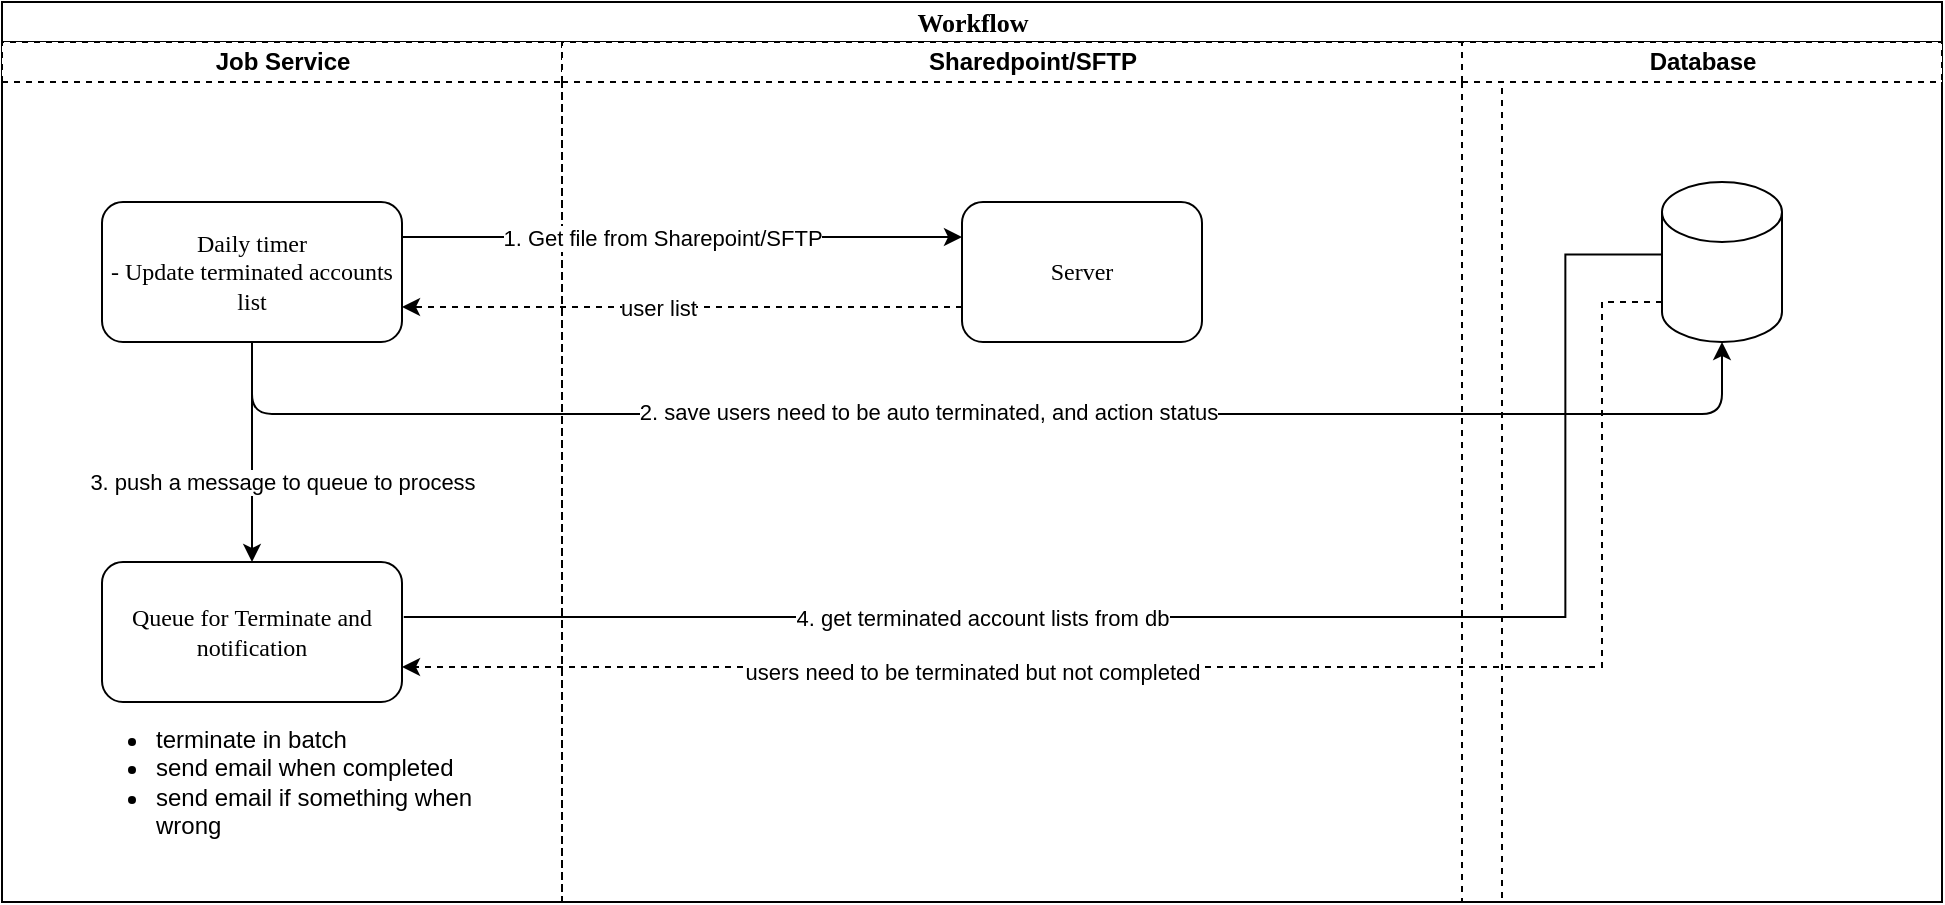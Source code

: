 <mxfile version="24.5.1" type="github">
  <diagram name="Page-1" id="74e2e168-ea6b-b213-b513-2b3c1d86103e">
    <mxGraphModel dx="1195" dy="615" grid="1" gridSize="10" guides="1" tooltips="1" connect="1" arrows="1" fold="1" page="1" pageScale="1" pageWidth="1100" pageHeight="850" background="none" math="0" shadow="0">
      <root>
        <mxCell id="0" />
        <mxCell id="1" parent="0" />
        <mxCell id="77e6c97f196da883-1" value="&lt;font style=&quot;font-size: 13px;&quot;&gt;Workflow&lt;/font&gt;" style="swimlane;html=1;childLayout=stackLayout;startSize=20;rounded=0;shadow=0;labelBackgroundColor=none;strokeWidth=1;fontFamily=Verdana;fontSize=8;align=center;" parent="1" vertex="1">
          <mxGeometry x="70" y="40" width="970" height="450" as="geometry" />
        </mxCell>
        <mxCell id="77e6c97f196da883-3" value="Job Service" style="swimlane;html=1;startSize=20;dashed=1;" parent="77e6c97f196da883-1" vertex="1">
          <mxGeometry y="20" width="280" height="430" as="geometry" />
        </mxCell>
        <mxCell id="77e6c97f196da883-11" value="&lt;font style=&quot;font-size: 12px;&quot;&gt;Daily timer&lt;/font&gt;&lt;div&gt;&lt;span style=&quot;font-size: 12px;&quot;&gt;- Update terminated accounts list&lt;/span&gt;&lt;/div&gt;" style="rounded=1;whiteSpace=wrap;html=1;shadow=0;labelBackgroundColor=none;strokeWidth=1;fontFamily=Verdana;fontSize=8;align=center;" parent="77e6c97f196da883-3" vertex="1">
          <mxGeometry x="50" y="80" width="150" height="70" as="geometry" />
        </mxCell>
        <mxCell id="C44f-9Xv0R-iDv7mBQcy-20" value="&lt;span style=&quot;font-size: 12px;&quot;&gt;Queue for&amp;nbsp;&lt;/span&gt;&lt;span style=&quot;font-size: 12px; background-color: initial;&quot;&gt;Terminate and notification&lt;/span&gt;" style="rounded=1;whiteSpace=wrap;html=1;shadow=0;labelBackgroundColor=none;strokeWidth=1;fontFamily=Verdana;fontSize=8;align=center;" vertex="1" parent="77e6c97f196da883-3">
          <mxGeometry x="50" y="260" width="150" height="70" as="geometry" />
        </mxCell>
        <mxCell id="C44f-9Xv0R-iDv7mBQcy-27" value="&lt;ul&gt;&lt;li&gt;terminate in batch&lt;/li&gt;&lt;li&gt;send email when completed&lt;/li&gt;&lt;li&gt;send email if something when wrong&lt;/li&gt;&lt;/ul&gt;" style="text;html=1;align=left;verticalAlign=middle;whiteSpace=wrap;rounded=0;" vertex="1" parent="77e6c97f196da883-3">
          <mxGeometry x="35" y="330" width="210" height="80" as="geometry" />
        </mxCell>
        <mxCell id="C44f-9Xv0R-iDv7mBQcy-30" value="" style="endArrow=classic;html=1;rounded=0;exitX=0.5;exitY=1;exitDx=0;exitDy=0;entryX=0.5;entryY=0;entryDx=0;entryDy=0;" edge="1" parent="77e6c97f196da883-3" source="77e6c97f196da883-11" target="C44f-9Xv0R-iDv7mBQcy-20">
          <mxGeometry width="50" height="50" relative="1" as="geometry">
            <mxPoint x="410" y="190" as="sourcePoint" />
            <mxPoint x="460" y="140" as="targetPoint" />
          </mxGeometry>
        </mxCell>
        <mxCell id="C44f-9Xv0R-iDv7mBQcy-31" value="3. push a message to queue to process" style="edgeLabel;html=1;align=center;verticalAlign=middle;resizable=0;points=[];" vertex="1" connectable="0" parent="C44f-9Xv0R-iDv7mBQcy-30">
          <mxGeometry x="0.091" y="-1" relative="1" as="geometry">
            <mxPoint x="16" y="10" as="offset" />
          </mxGeometry>
        </mxCell>
        <mxCell id="C44f-9Xv0R-iDv7mBQcy-4" value="Sharedpoint/SFTP" style="swimlane;html=1;startSize=20;swimlaneLine=1;dashed=1;" vertex="1" parent="77e6c97f196da883-1">
          <mxGeometry x="280" y="20" width="470" height="430" as="geometry" />
        </mxCell>
        <mxCell id="C44f-9Xv0R-iDv7mBQcy-6" value="&lt;font style=&quot;font-size: 12px;&quot;&gt;Server&lt;/font&gt;" style="rounded=1;whiteSpace=wrap;html=1;shadow=0;labelBackgroundColor=none;strokeWidth=1;fontFamily=Verdana;fontSize=8;align=center;" vertex="1" parent="C44f-9Xv0R-iDv7mBQcy-4">
          <mxGeometry x="200" y="80" width="120" height="70" as="geometry" />
        </mxCell>
        <mxCell id="C44f-9Xv0R-iDv7mBQcy-22" value="" style="endArrow=classic;html=1;rounded=0;edgeStyle=elbowEdgeStyle;exitX=1.006;exitY=0.393;exitDx=0;exitDy=0;entryX=-0.028;entryY=0.594;entryDx=0;entryDy=0;entryPerimeter=0;exitPerimeter=0;" edge="1" parent="C44f-9Xv0R-iDv7mBQcy-4" source="C44f-9Xv0R-iDv7mBQcy-20">
          <mxGeometry width="50" height="50" relative="1" as="geometry">
            <mxPoint x="-58.32" y="283.74" as="sourcePoint" />
            <mxPoint x="570.0" y="106.26" as="targetPoint" />
            <Array as="points">
              <mxPoint x="501.68" y="198.74" />
            </Array>
          </mxGeometry>
        </mxCell>
        <mxCell id="C44f-9Xv0R-iDv7mBQcy-23" value="4. get terminated account lists from db" style="edgeLabel;html=1;align=center;verticalAlign=middle;resizable=0;points=[];" vertex="1" connectable="0" parent="C44f-9Xv0R-iDv7mBQcy-22">
          <mxGeometry x="-0.361" y="-4" relative="1" as="geometry">
            <mxPoint x="23" y="-4" as="offset" />
          </mxGeometry>
        </mxCell>
        <mxCell id="C44f-9Xv0R-iDv7mBQcy-12" value="" style="endArrow=classic;html=1;rounded=0;entryX=1;entryY=0.75;entryDx=0;entryDy=0;exitX=0;exitY=0.75;exitDx=0;exitDy=0;dashed=1;" edge="1" parent="77e6c97f196da883-1" source="C44f-9Xv0R-iDv7mBQcy-6" target="77e6c97f196da883-11">
          <mxGeometry width="50" height="50" relative="1" as="geometry">
            <mxPoint x="360" y="210" as="sourcePoint" />
            <mxPoint x="410" y="160" as="targetPoint" />
          </mxGeometry>
        </mxCell>
        <mxCell id="C44f-9Xv0R-iDv7mBQcy-13" value="user list" style="edgeLabel;html=1;align=center;verticalAlign=middle;resizable=0;points=[];" vertex="1" connectable="0" parent="C44f-9Xv0R-iDv7mBQcy-12">
          <mxGeometry x="0.25" y="3" relative="1" as="geometry">
            <mxPoint x="23" y="-3" as="offset" />
          </mxGeometry>
        </mxCell>
        <mxCell id="C44f-9Xv0R-iDv7mBQcy-2" style="edgeStyle=orthogonalEdgeStyle;rounded=0;orthogonalLoop=1;jettySize=auto;html=1;entryX=0;entryY=0.25;entryDx=0;entryDy=0;exitX=1;exitY=0.25;exitDx=0;exitDy=0;" edge="1" parent="77e6c97f196da883-1" source="77e6c97f196da883-11" target="C44f-9Xv0R-iDv7mBQcy-6">
          <mxGeometry relative="1" as="geometry">
            <mxPoint x="330" y="170" as="targetPoint" />
            <Array as="points" />
          </mxGeometry>
        </mxCell>
        <mxCell id="C44f-9Xv0R-iDv7mBQcy-7" value="1. Get file from Sharepoint/SFTP" style="edgeLabel;html=1;align=center;verticalAlign=middle;resizable=0;points=[];" vertex="1" connectable="0" parent="C44f-9Xv0R-iDv7mBQcy-2">
          <mxGeometry x="-0.281" y="-3" relative="1" as="geometry">
            <mxPoint x="29" y="-3" as="offset" />
          </mxGeometry>
        </mxCell>
        <mxCell id="C44f-9Xv0R-iDv7mBQcy-9" value="Database" style="swimlane;html=1;startSize=20;dashed=1;" vertex="1" parent="1">
          <mxGeometry x="800" y="60" width="240" height="430" as="geometry" />
        </mxCell>
        <mxCell id="C44f-9Xv0R-iDv7mBQcy-11" value="" style="shape=cylinder3;whiteSpace=wrap;html=1;boundedLbl=1;backgroundOutline=1;size=15;" vertex="1" parent="C44f-9Xv0R-iDv7mBQcy-9">
          <mxGeometry x="100" y="70" width="60" height="80" as="geometry" />
        </mxCell>
        <mxCell id="C44f-9Xv0R-iDv7mBQcy-16" value="" style="endArrow=classic;html=1;rounded=1;edgeStyle=orthogonalEdgeStyle;curved=0;exitX=0.5;exitY=1;exitDx=0;exitDy=0;" edge="1" parent="1" source="77e6c97f196da883-11" target="C44f-9Xv0R-iDv7mBQcy-11">
          <mxGeometry width="50" height="50" relative="1" as="geometry">
            <mxPoint x="200" y="240" as="sourcePoint" />
            <mxPoint x="570" y="270" as="targetPoint" />
            <Array as="points">
              <mxPoint x="195" y="246" />
              <mxPoint x="930" y="246" />
            </Array>
          </mxGeometry>
        </mxCell>
        <mxCell id="C44f-9Xv0R-iDv7mBQcy-18" value="2. save users need to be auto terminated, and action status" style="edgeLabel;html=1;align=center;verticalAlign=middle;resizable=0;points=[];" vertex="1" connectable="0" parent="C44f-9Xv0R-iDv7mBQcy-16">
          <mxGeometry x="-0.26" y="-1" relative="1" as="geometry">
            <mxPoint x="75" y="-2" as="offset" />
          </mxGeometry>
        </mxCell>
        <mxCell id="C44f-9Xv0R-iDv7mBQcy-24" value="" style="endArrow=classic;html=1;rounded=0;exitX=0;exitY=0.75;exitDx=0;exitDy=0;exitPerimeter=0;edgeStyle=elbowEdgeStyle;entryX=1;entryY=0.75;entryDx=0;entryDy=0;dashed=1;" edge="1" parent="1" source="C44f-9Xv0R-iDv7mBQcy-11" target="C44f-9Xv0R-iDv7mBQcy-20">
          <mxGeometry width="50" height="50" relative="1" as="geometry">
            <mxPoint x="480" y="250" as="sourcePoint" />
            <mxPoint x="530" y="200" as="targetPoint" />
            <Array as="points">
              <mxPoint x="870" y="280" />
            </Array>
          </mxGeometry>
        </mxCell>
        <mxCell id="C44f-9Xv0R-iDv7mBQcy-25" value="users need to be terminated but not completed" style="edgeLabel;html=1;align=center;verticalAlign=middle;resizable=0;points=[];" vertex="1" connectable="0" parent="C44f-9Xv0R-iDv7mBQcy-24">
          <mxGeometry x="0.36" y="2" relative="1" as="geometry">
            <mxPoint x="25" as="offset" />
          </mxGeometry>
        </mxCell>
      </root>
    </mxGraphModel>
  </diagram>
</mxfile>
